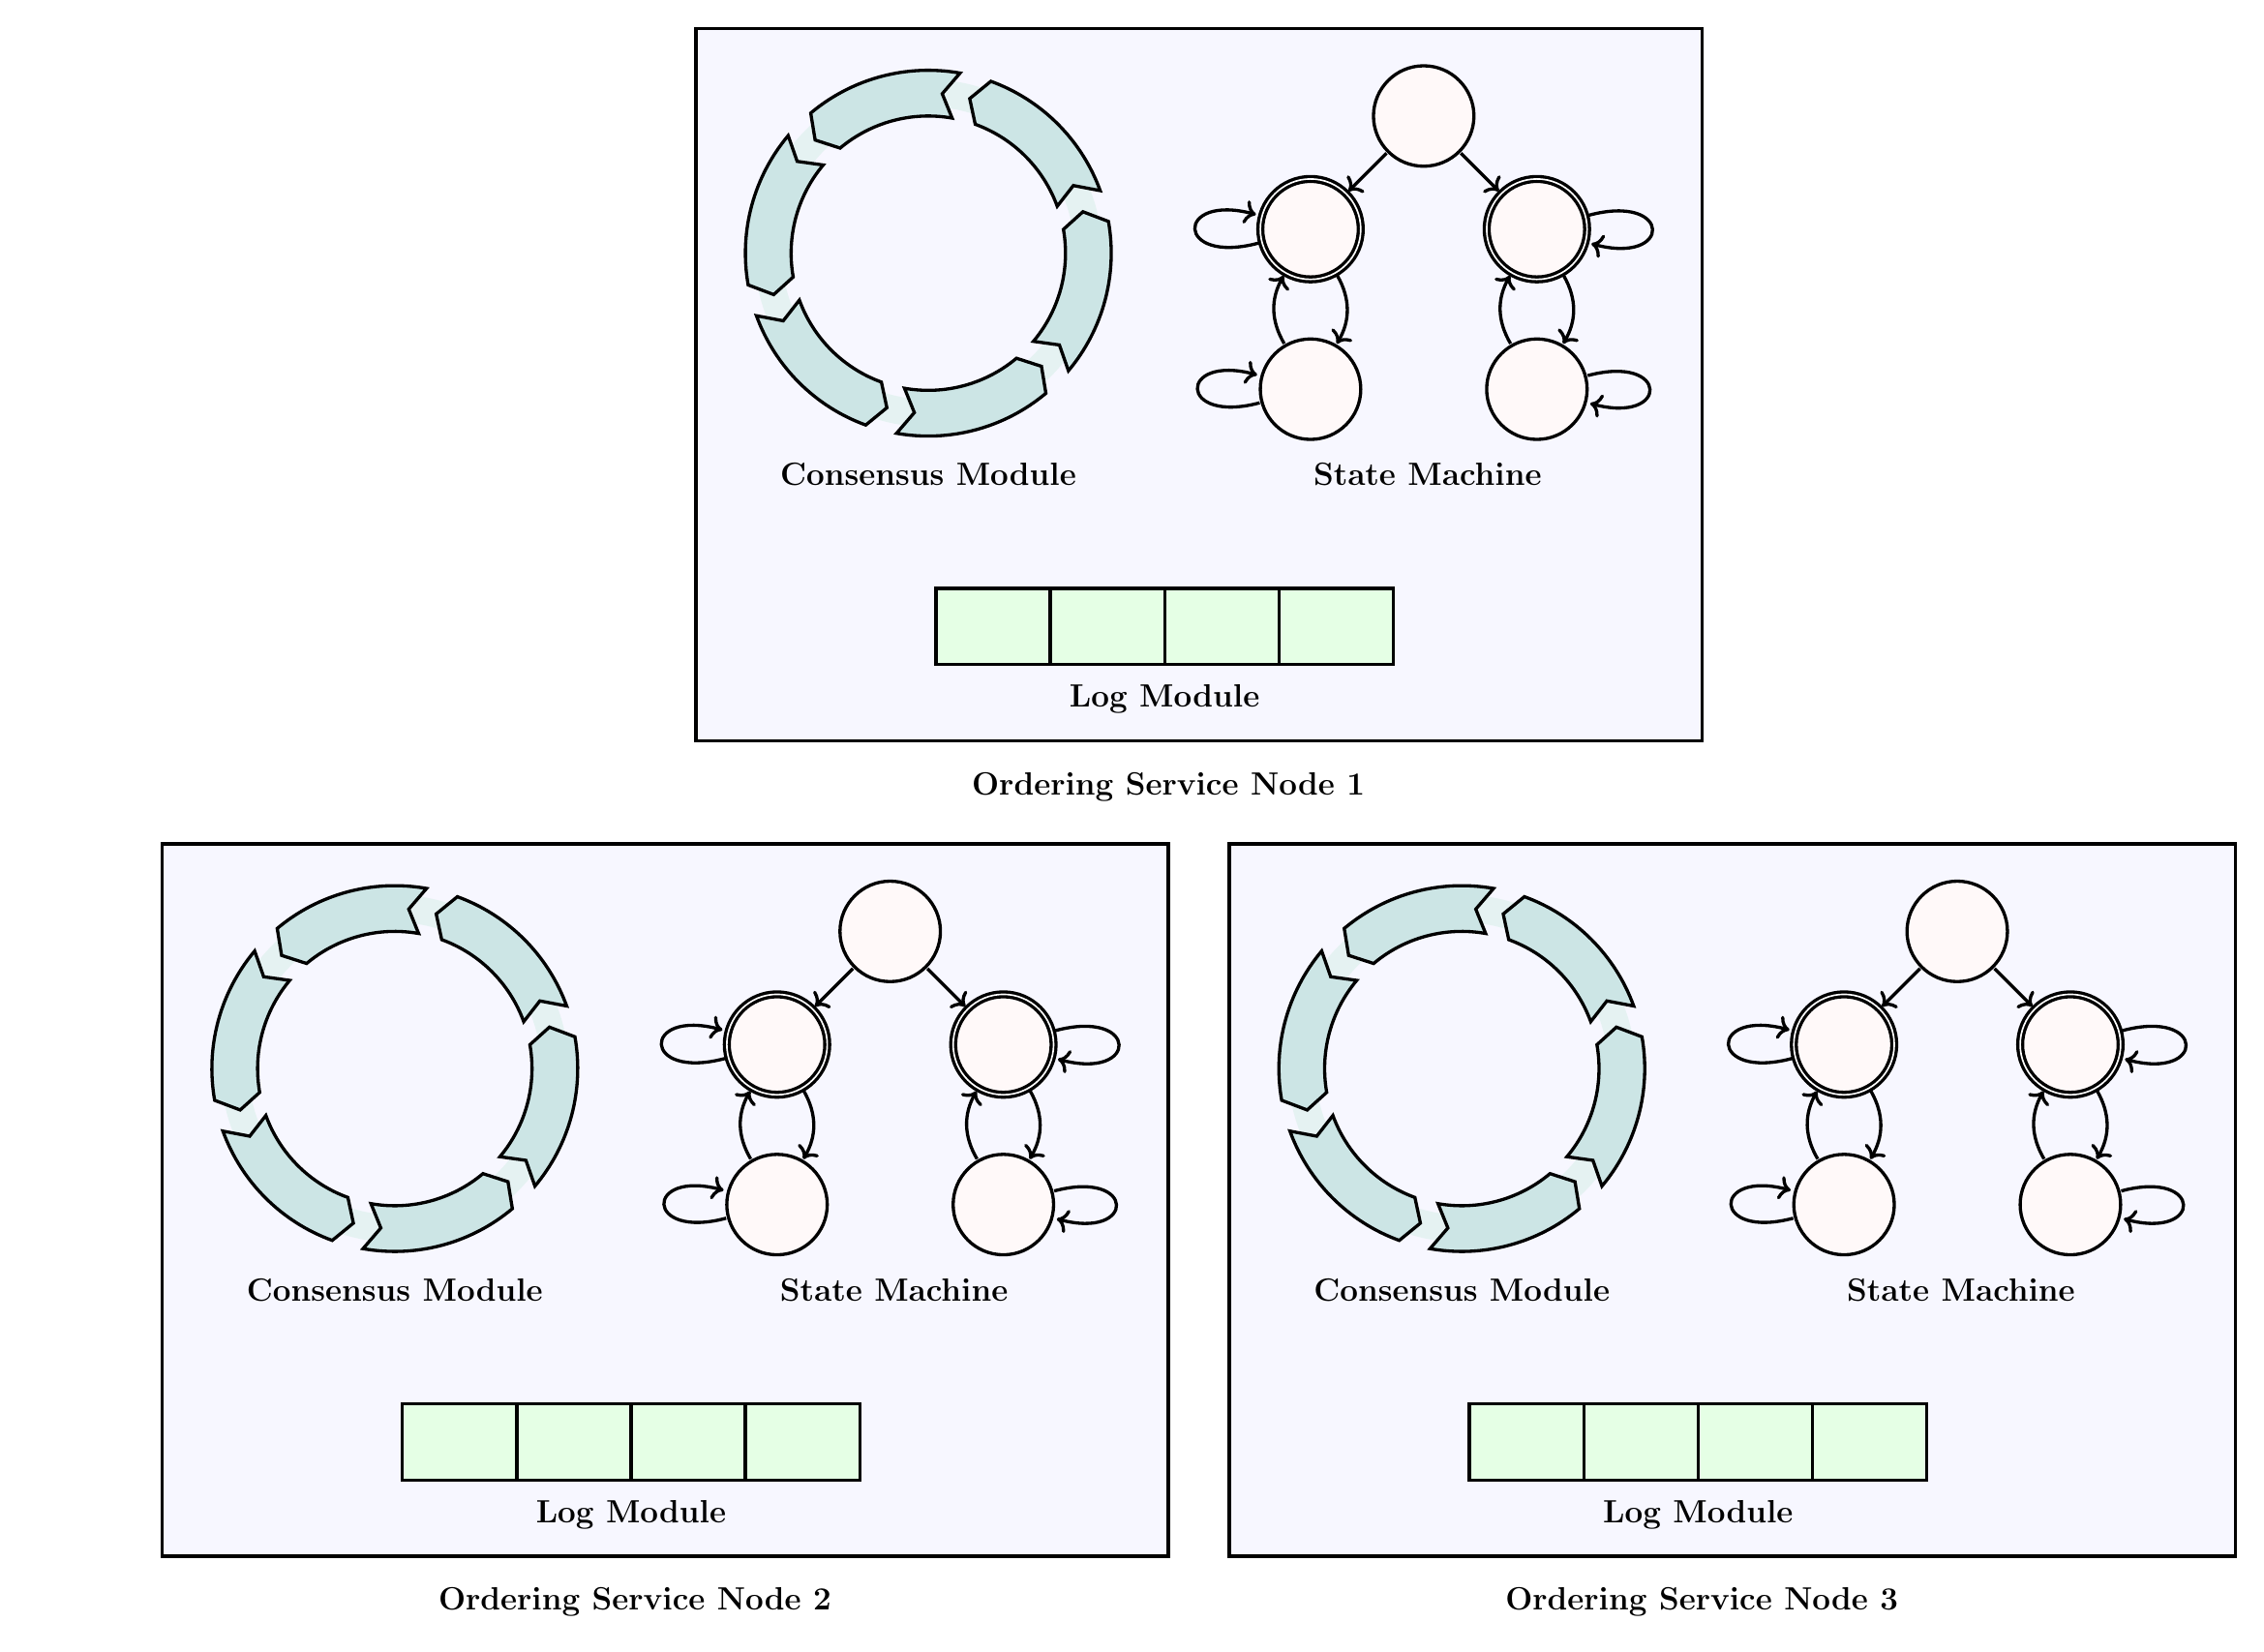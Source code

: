 \usetikzlibrary{decorations.text}

% dependencies for consensus
\newcommand*{\mytextstyle}{\sffamily\Large\bfseries\color{black!85}}
\newcommand{\arcarrow}[8]{%

% definitions for consensus
\pgfmathsetmacro{\rin}{#1}
\pgfmathsetmacro{\rmid}{#2}
\pgfmathsetmacro{\rout}{#3}
\pgfmathsetmacro{\astart}{#4}
\pgfmathsetmacro{\aend}{#5}
\pgfmathsetmacro{\atip}{#6}
\fill[#7] (\astart:\rin) arc (\astart:\aend:\rin)
       -- (\aend+\atip:\rmid) -- (\aend:\rout) arc (\aend:\astart:\rout)
       -- (\astart+\atip:\rmid) -- cycle;
\path[font = \sffamily, decoration = {text along path, text = {|\mytextstyle|#8},
    text align = {align = center}, raise = -0.5ex}, decorate]
    (\astart+\atip:\rmid) arc (\astart+\atip:\aend+\atip:\rmid);
}

% dependencies for state machine
\usetikzlibrary{automata, positioning, arrows}

% definition for state machine
\tikzstyle{every state}=[fill={rgb:pink,1; white,10}, node distance=1.4cm,auto, very thick]

% ----------------------Moduler 1: Consensus--------------------------------------------
\tikzset{
	consensus_mod/.pic = {
	% draw scope 0.4
	\begin{scope}[scale=0.6]

	% draw line
	\fill[even odd rule,teal!10] circle (3.8) circle (3.2);
  	\foreach \x in {0,60,...,300} {
    		\arcarrow{3}{3.5}{4}{\x+20}{\x+70}{5}{teal!20, draw = black, very thick}{};
	}

	\end{scope}
	}
}

% ----------------------Moduler 2: State Machine--------------------------------------------
\tikzset{
	state_machine_mod/.pic = {
	% draw scope 0.4
	\begin{scope}[scale=1]

	% draw line
	\node[state, scale=1.5] (s) {$$};
	\node[state,accepting,scale=1.5] (q_1) [below left of=s] {$$};
	\node[state,scale=1.5] (q_2) [below of=q_1] {$$};
	\node[state,accepting,scale=1.5] (r_1) [below right of=s] {$$};
	\node[state,scale=1.5] (r_2) [below of=r_1]     {$$};
  
	\path[->, very thick] (s) edge node {} (q_1)
        		 edge node {} (r_1)
  			(q_1) edge [loop left]  node {} ()
        		edge [bend left]  node {} (q_2)
  			(q_2) edge [loop left]  node {} ()
        		edge [bend left]  node {} (q_1)
  			(r_1) edge [loop right] node {} ()
        		edge [bend left]  node {} (r_2)
  			(r_2) edge [loop right] node {} ()
        		edge [bend left]  node {} (r_1);

	\end{scope}
	}
}

% ----------------------Moduler 3: Log System--------------------------------------------
\tikzset{
	log_mod/.pic = {
	% draw scope 0.4
	\begin{scope}[scale=1]

	% draw line
	\draw [fill=green!10, very thick](0,0) rectangle (1.5,1);
	\draw [fill=green!10, very thick](1.5,0) rectangle (3,1);   
	\draw [fill=green!10, very thick](3,0) rectangle (4.5,1);  
	\draw [fill=green!10, very thick](4.5,0) rectangle (6,1);  
	\end{scope}
	}
}

% ----------------------Moduler 3: Log System--------------------------------------------
\tikzset{
	orderer_mod/.pic = {
	% draw scope 0.4
	\begin{scope}[scale=1]

	% draw line
	% the system
	\draw [fill=blue!3, very thick](-3.05,-6.4) rectangle (10.15,2.95);
	
	% the consensus module
	\pic at (0, 0) {consensus_mod};
	\node at (0,-2.9) {\large \bf Consensus Module};
	
	% the state machine module
	\pic at (6.5, 1.8) {state_machine_mod};
	\node at (6.55,-2.9) {\large \bf State Machine};
	
	% the logs system
	\pic at (0.1, -5.4) {log_mod};
	\node at (3.1,-5.85) {\large \bf Log Module};
	
	%\node at (3.15,-7) {\large \bf Ordering Service Node};
	
	\end{scope}
	}
}

% ----------------------Main--------------------------------------------
\begin{tikzpicture}

	% The ordering service
	\pic at (21, 11-0.3) {orderer_mod};
	\node at (24.15, 4-0.3) {\large \bf Ordering Service Node 1};
	
	\pic at (14, 0) {orderer_mod};
	\node at (17.15,-7) {\large \bf Ordering Service Node 2};
	
	\pic at (28, 0) {orderer_mod};
	\node at (31.15,-7) {\large \bf Ordering Service Node 3};
	
	% \draw [dashed](-3.25,-7.5) rectangle (38.35,3.15);
	
\end{tikzpicture}